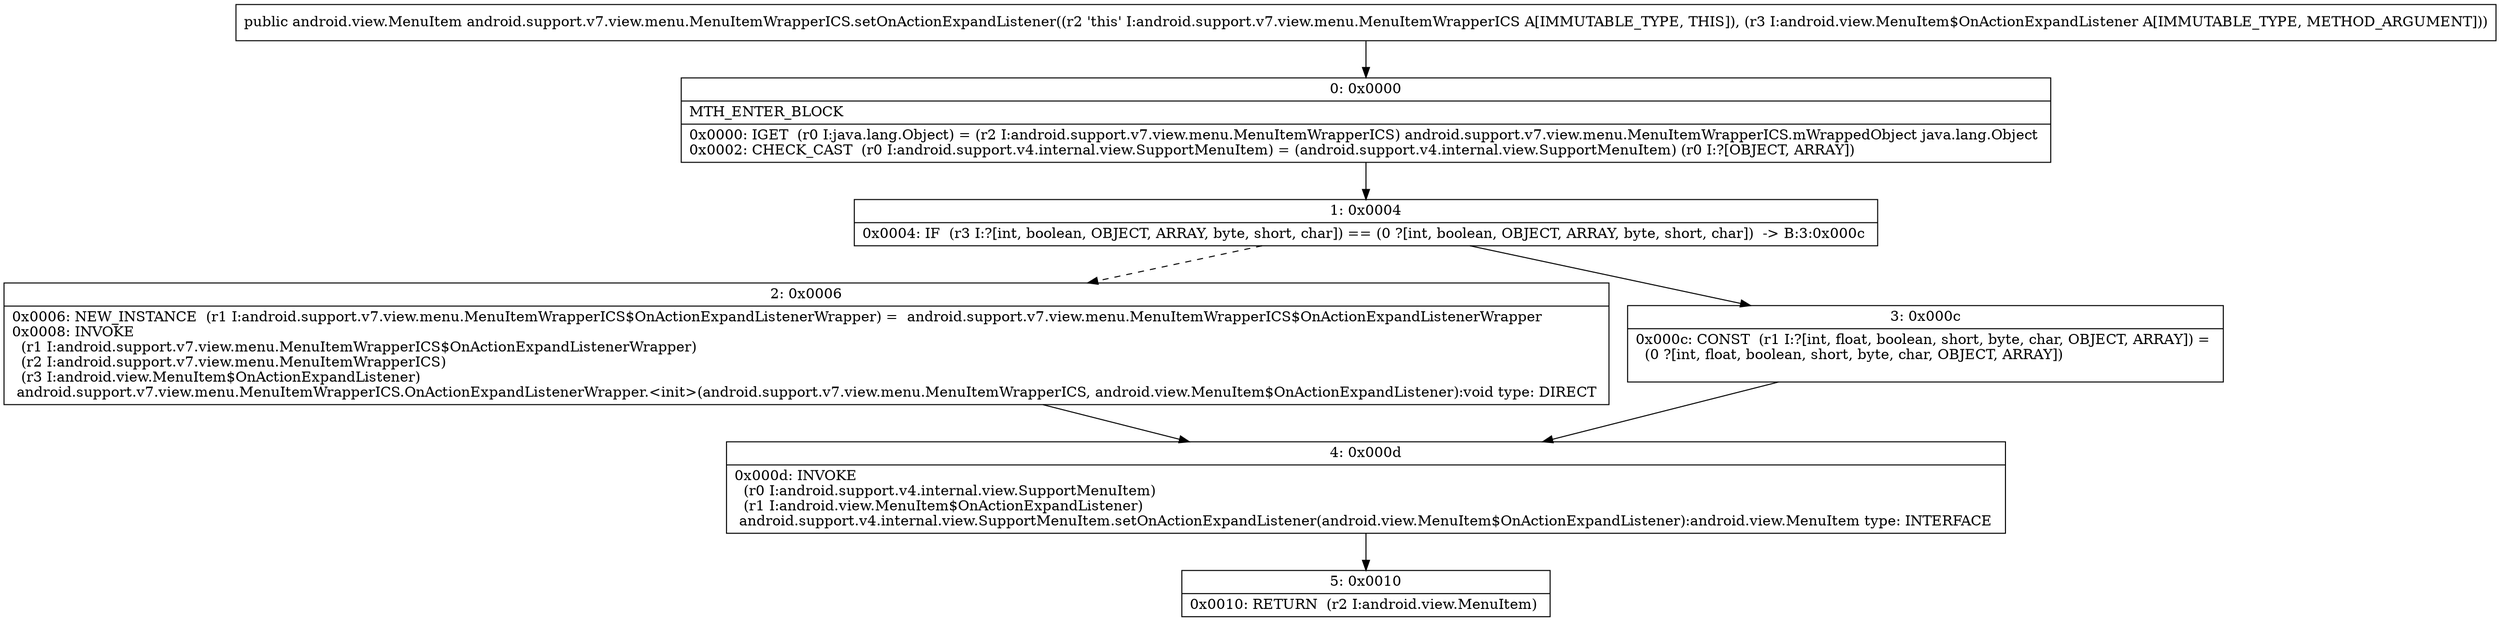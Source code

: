 digraph "CFG forandroid.support.v7.view.menu.MenuItemWrapperICS.setOnActionExpandListener(Landroid\/view\/MenuItem$OnActionExpandListener;)Landroid\/view\/MenuItem;" {
Node_0 [shape=record,label="{0\:\ 0x0000|MTH_ENTER_BLOCK\l|0x0000: IGET  (r0 I:java.lang.Object) = (r2 I:android.support.v7.view.menu.MenuItemWrapperICS) android.support.v7.view.menu.MenuItemWrapperICS.mWrappedObject java.lang.Object \l0x0002: CHECK_CAST  (r0 I:android.support.v4.internal.view.SupportMenuItem) = (android.support.v4.internal.view.SupportMenuItem) (r0 I:?[OBJECT, ARRAY]) \l}"];
Node_1 [shape=record,label="{1\:\ 0x0004|0x0004: IF  (r3 I:?[int, boolean, OBJECT, ARRAY, byte, short, char]) == (0 ?[int, boolean, OBJECT, ARRAY, byte, short, char])  \-\> B:3:0x000c \l}"];
Node_2 [shape=record,label="{2\:\ 0x0006|0x0006: NEW_INSTANCE  (r1 I:android.support.v7.view.menu.MenuItemWrapperICS$OnActionExpandListenerWrapper) =  android.support.v7.view.menu.MenuItemWrapperICS$OnActionExpandListenerWrapper \l0x0008: INVOKE  \l  (r1 I:android.support.v7.view.menu.MenuItemWrapperICS$OnActionExpandListenerWrapper)\l  (r2 I:android.support.v7.view.menu.MenuItemWrapperICS)\l  (r3 I:android.view.MenuItem$OnActionExpandListener)\l android.support.v7.view.menu.MenuItemWrapperICS.OnActionExpandListenerWrapper.\<init\>(android.support.v7.view.menu.MenuItemWrapperICS, android.view.MenuItem$OnActionExpandListener):void type: DIRECT \l}"];
Node_3 [shape=record,label="{3\:\ 0x000c|0x000c: CONST  (r1 I:?[int, float, boolean, short, byte, char, OBJECT, ARRAY]) = \l  (0 ?[int, float, boolean, short, byte, char, OBJECT, ARRAY])\l \l}"];
Node_4 [shape=record,label="{4\:\ 0x000d|0x000d: INVOKE  \l  (r0 I:android.support.v4.internal.view.SupportMenuItem)\l  (r1 I:android.view.MenuItem$OnActionExpandListener)\l android.support.v4.internal.view.SupportMenuItem.setOnActionExpandListener(android.view.MenuItem$OnActionExpandListener):android.view.MenuItem type: INTERFACE \l}"];
Node_5 [shape=record,label="{5\:\ 0x0010|0x0010: RETURN  (r2 I:android.view.MenuItem) \l}"];
MethodNode[shape=record,label="{public android.view.MenuItem android.support.v7.view.menu.MenuItemWrapperICS.setOnActionExpandListener((r2 'this' I:android.support.v7.view.menu.MenuItemWrapperICS A[IMMUTABLE_TYPE, THIS]), (r3 I:android.view.MenuItem$OnActionExpandListener A[IMMUTABLE_TYPE, METHOD_ARGUMENT])) }"];
MethodNode -> Node_0;
Node_0 -> Node_1;
Node_1 -> Node_2[style=dashed];
Node_1 -> Node_3;
Node_2 -> Node_4;
Node_3 -> Node_4;
Node_4 -> Node_5;
}

